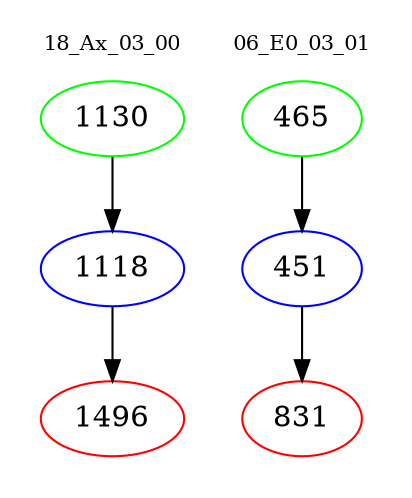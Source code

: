 digraph{
subgraph cluster_0 {
color = white
label = "18_Ax_03_00";
fontsize=10;
T0_1130 [label="1130", color="green"]
T0_1130 -> T0_1118 [color="black"]
T0_1118 [label="1118", color="blue"]
T0_1118 -> T0_1496 [color="black"]
T0_1496 [label="1496", color="red"]
}
subgraph cluster_1 {
color = white
label = "06_E0_03_01";
fontsize=10;
T1_465 [label="465", color="green"]
T1_465 -> T1_451 [color="black"]
T1_451 [label="451", color="blue"]
T1_451 -> T1_831 [color="black"]
T1_831 [label="831", color="red"]
}
}
